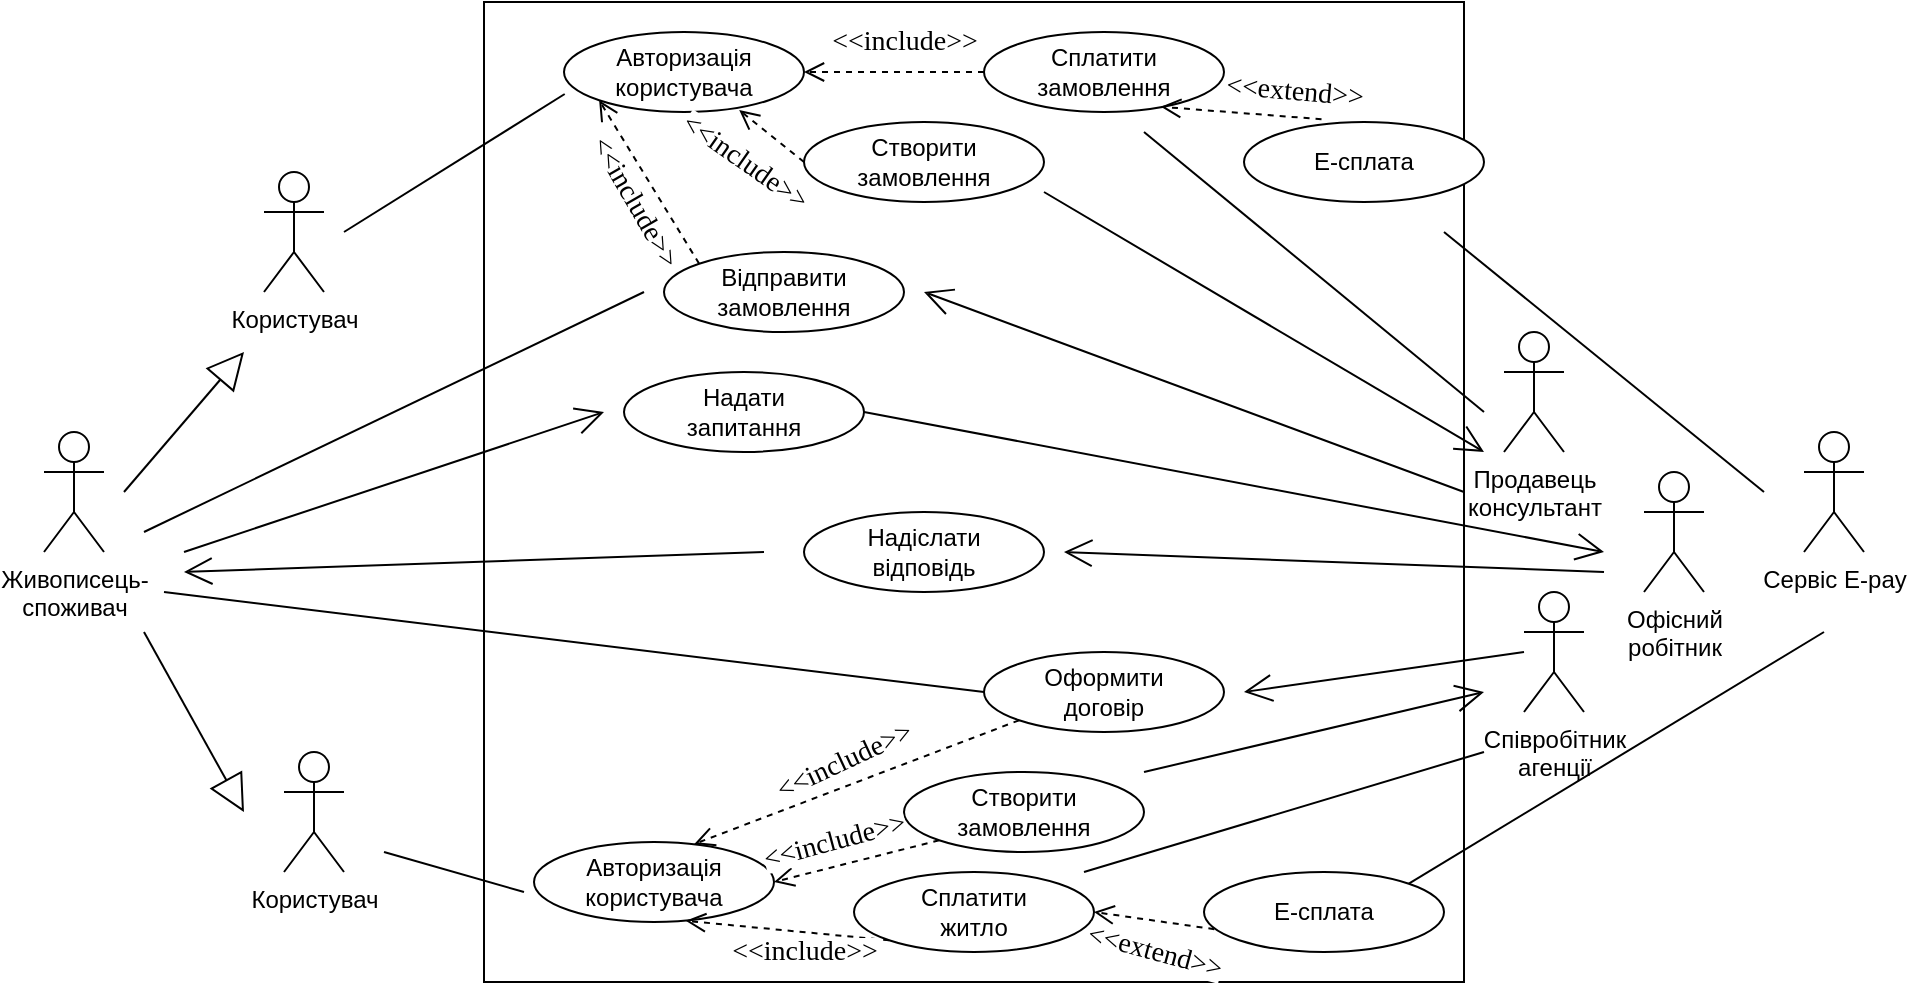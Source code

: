 <mxfile version="20.3.0" type="github"><diagram id="SD7wtVLWdLZqCJsdbgyi" name="Page-1"><mxGraphModel dx="1888" dy="547" grid="1" gridSize="10" guides="1" tooltips="1" connect="1" arrows="1" fold="1" page="1" pageScale="1" pageWidth="850" pageHeight="1100" math="0" shadow="0"><root><mxCell id="0"/><mxCell id="1" parent="0"/><mxCell id="GReP-WkLu_oh_rYfr5_h-1" value="" style="whiteSpace=wrap;html=1;aspect=fixed;" parent="1" vertex="1"><mxGeometry x="230" y="25" width="490" height="490" as="geometry"/></mxCell><mxCell id="GReP-WkLu_oh_rYfr5_h-2" value="Живописець-&lt;br&gt;споживач" style="shape=umlActor;verticalLabelPosition=bottom;verticalAlign=top;html=1;outlineConnect=0;" parent="1" vertex="1"><mxGeometry x="10" y="240" width="30" height="60" as="geometry"/></mxCell><mxCell id="GReP-WkLu_oh_rYfr5_h-4" value="Користувач" style="shape=umlActor;verticalLabelPosition=bottom;verticalAlign=top;html=1;outlineConnect=0;" parent="1" vertex="1"><mxGeometry x="120" y="110" width="30" height="60" as="geometry"/></mxCell><mxCell id="GReP-WkLu_oh_rYfr5_h-5" value="Авторизація користувача" style="ellipse;whiteSpace=wrap;html=1;" parent="1" vertex="1"><mxGeometry x="270" y="40" width="120" height="40" as="geometry"/></mxCell><mxCell id="GReP-WkLu_oh_rYfr5_h-6" value="Сервіс Е-pay" style="shape=umlActor;verticalLabelPosition=bottom;verticalAlign=top;html=1;outlineConnect=0;" parent="1" vertex="1"><mxGeometry x="890" y="240" width="30" height="60" as="geometry"/></mxCell><mxCell id="GReP-WkLu_oh_rYfr5_h-7" value="Сплатити замовлення" style="ellipse;whiteSpace=wrap;html=1;" parent="1" vertex="1"><mxGeometry x="480" y="40" width="120" height="40" as="geometry"/></mxCell><mxCell id="GReP-WkLu_oh_rYfr5_h-8" value="Е-сплата" style="ellipse;whiteSpace=wrap;html=1;" parent="1" vertex="1"><mxGeometry x="610" y="85" width="120" height="40" as="geometry"/></mxCell><mxCell id="GReP-WkLu_oh_rYfr5_h-19" value="" style="html=1;verticalAlign=bottom;endArrow=open;dashed=1;endSize=8;rounded=0;exitX=0;exitY=0.5;exitDx=0;exitDy=0;entryX=1;entryY=0.5;entryDx=0;entryDy=0;" parent="1" source="GReP-WkLu_oh_rYfr5_h-7" target="GReP-WkLu_oh_rYfr5_h-5" edge="1"><mxGeometry x="-0.108" y="-21" relative="1" as="geometry"><mxPoint x="500" y="270" as="sourcePoint"/><mxPoint x="420" y="270" as="targetPoint"/><Array as="points"/><mxPoint as="offset"/></mxGeometry></mxCell><mxCell id="GReP-WkLu_oh_rYfr5_h-21" value="" style="html=1;verticalAlign=bottom;endArrow=open;dashed=1;endSize=8;rounded=0;exitX=0.323;exitY=-0.035;exitDx=0;exitDy=0;exitPerimeter=0;entryX=0.737;entryY=0.935;entryDx=0;entryDy=0;entryPerimeter=0;" parent="1" source="GReP-WkLu_oh_rYfr5_h-8" target="GReP-WkLu_oh_rYfr5_h-7" edge="1"><mxGeometry x="0.587" y="25" relative="1" as="geometry"><mxPoint x="400" y="70" as="sourcePoint"/><mxPoint x="580" y="100" as="targetPoint"/><Array as="points"/><mxPoint as="offset"/></mxGeometry></mxCell><mxCell id="GReP-WkLu_oh_rYfr5_h-23" value="&lt;span style=&quot;background-color: rgb(255, 255, 255);&quot;&gt;&lt;font style=&quot;font-size: 14px;&quot; face=&quot;Times New Roman&quot;&gt;&amp;lt;&amp;lt;include&amp;gt;&amp;gt;&lt;/font&gt;&lt;/span&gt;" style="text;html=1;align=center;verticalAlign=middle;resizable=0;points=[];autosize=1;strokeColor=none;fillColor=none;rotation=0;" parent="1" vertex="1"><mxGeometry x="390" y="30" width="100" height="30" as="geometry"/></mxCell><mxCell id="GReP-WkLu_oh_rYfr5_h-24" value="&lt;font style=&quot;font-size: 14px;&quot; face=&quot;Times New Roman&quot;&gt;&amp;lt;&amp;lt;extend&amp;gt;&amp;gt;&lt;/font&gt;" style="text;html=1;align=center;verticalAlign=middle;resizable=0;points=[];autosize=1;strokeColor=none;fillColor=none;rotation=5;" parent="1" vertex="1"><mxGeometry x="590" y="55" width="90" height="30" as="geometry"/></mxCell><mxCell id="GReP-WkLu_oh_rYfr5_h-25" value="" style="endArrow=none;html=1;rounded=0;fontFamily=Times New Roman;fontSize=14;entryX=0.003;entryY=0.775;entryDx=0;entryDy=0;entryPerimeter=0;" parent="1" target="GReP-WkLu_oh_rYfr5_h-5" edge="1"><mxGeometry width="50" height="50" relative="1" as="geometry"><mxPoint x="160" y="140" as="sourcePoint"/><mxPoint x="480" y="240" as="targetPoint"/></mxGeometry></mxCell><mxCell id="GReP-WkLu_oh_rYfr5_h-26" value="&lt;br&gt;" style="endArrow=block;endSize=16;endFill=0;html=1;rounded=0;fontFamily=Times New Roman;fontSize=14;" parent="1" edge="1"><mxGeometry width="160" relative="1" as="geometry"><mxPoint x="50" y="270" as="sourcePoint"/><mxPoint x="110" y="200" as="targetPoint"/></mxGeometry></mxCell><mxCell id="GReP-WkLu_oh_rYfr5_h-27" value="Користувач" style="shape=umlActor;verticalLabelPosition=bottom;verticalAlign=top;html=1;outlineConnect=0;" parent="1" vertex="1"><mxGeometry x="130" y="400" width="30" height="60" as="geometry"/></mxCell><mxCell id="GReP-WkLu_oh_rYfr5_h-28" value="&lt;br&gt;" style="endArrow=block;endSize=16;endFill=0;html=1;rounded=0;fontFamily=Times New Roman;fontSize=14;" parent="1" edge="1"><mxGeometry width="160" relative="1" as="geometry"><mxPoint x="60" y="340" as="sourcePoint"/><mxPoint x="110" y="430" as="targetPoint"/></mxGeometry></mxCell><mxCell id="GReP-WkLu_oh_rYfr5_h-29" value="Авторизація користувача" style="ellipse;whiteSpace=wrap;html=1;" parent="1" vertex="1"><mxGeometry x="255" y="445" width="120" height="40" as="geometry"/></mxCell><mxCell id="GReP-WkLu_oh_rYfr5_h-30" value="" style="endArrow=none;html=1;rounded=0;fontFamily=Times New Roman;fontSize=14;" parent="1" edge="1"><mxGeometry width="50" height="50" relative="1" as="geometry"><mxPoint x="180" y="450" as="sourcePoint"/><mxPoint x="250" y="470" as="targetPoint"/></mxGeometry></mxCell><mxCell id="GReP-WkLu_oh_rYfr5_h-31" value="Створити замовлення" style="ellipse;whiteSpace=wrap;html=1;" parent="1" vertex="1"><mxGeometry x="440" y="410" width="120" height="40" as="geometry"/></mxCell><mxCell id="GReP-WkLu_oh_rYfr5_h-32" value="" style="html=1;verticalAlign=bottom;endArrow=open;dashed=1;endSize=8;rounded=0;exitX=0;exitY=1;exitDx=0;exitDy=0;entryX=1;entryY=0.5;entryDx=0;entryDy=0;" parent="1" source="GReP-WkLu_oh_rYfr5_h-31" target="GReP-WkLu_oh_rYfr5_h-29" edge="1"><mxGeometry x="-0.108" y="-21" relative="1" as="geometry"><mxPoint x="470" y="445" as="sourcePoint"/><mxPoint x="350" y="425" as="targetPoint"/><Array as="points"/><mxPoint as="offset"/></mxGeometry></mxCell><mxCell id="GReP-WkLu_oh_rYfr5_h-33" value="&lt;span style=&quot;background-color: rgb(255, 255, 255);&quot;&gt;&lt;font style=&quot;font-size: 14px;&quot; face=&quot;Times New Roman&quot;&gt;&amp;lt;&amp;lt;include&amp;gt;&amp;gt;&lt;/font&gt;&lt;/span&gt;" style="text;html=1;align=center;verticalAlign=middle;resizable=0;points=[];autosize=1;strokeColor=none;fillColor=none;rotation=-15;" parent="1" vertex="1"><mxGeometry x="355" y="430" width="100" height="30" as="geometry"/></mxCell><mxCell id="GReP-WkLu_oh_rYfr5_h-34" value="Оформити &lt;br&gt;договір" style="ellipse;whiteSpace=wrap;html=1;" parent="1" vertex="1"><mxGeometry x="480" y="350" width="120" height="40" as="geometry"/></mxCell><mxCell id="GReP-WkLu_oh_rYfr5_h-35" value="" style="html=1;verticalAlign=bottom;endArrow=open;dashed=1;endSize=8;rounded=0;exitX=0;exitY=1;exitDx=0;exitDy=0;entryX=0.668;entryY=0.025;entryDx=0;entryDy=0;entryPerimeter=0;" parent="1" source="GReP-WkLu_oh_rYfr5_h-34" target="GReP-WkLu_oh_rYfr5_h-29" edge="1"><mxGeometry x="-0.108" y="-21" relative="1" as="geometry"><mxPoint x="520" y="90" as="sourcePoint"/><mxPoint x="400" y="70" as="targetPoint"/><Array as="points"/><mxPoint as="offset"/></mxGeometry></mxCell><mxCell id="GReP-WkLu_oh_rYfr5_h-36" value="&lt;span style=&quot;background-color: rgb(255, 255, 255);&quot;&gt;&lt;font style=&quot;font-size: 14px;&quot; face=&quot;Times New Roman&quot;&gt;&amp;lt;&amp;lt;include&amp;gt;&amp;gt;&lt;/font&gt;&lt;/span&gt;" style="text;html=1;align=center;verticalAlign=middle;resizable=0;points=[];autosize=1;strokeColor=none;fillColor=none;rotation=-25;" parent="1" vertex="1"><mxGeometry x="360" y="390" width="100" height="30" as="geometry"/></mxCell><mxCell id="GReP-WkLu_oh_rYfr5_h-37" value="Співробітник &lt;br&gt;агенції" style="shape=umlActor;verticalLabelPosition=bottom;verticalAlign=top;html=1;outlineConnect=0;" parent="1" vertex="1"><mxGeometry x="750" y="320" width="30" height="60" as="geometry"/></mxCell><mxCell id="GReP-WkLu_oh_rYfr5_h-38" value="Сплатити &lt;br&gt;житло" style="ellipse;whiteSpace=wrap;html=1;" parent="1" vertex="1"><mxGeometry x="415" y="460" width="120" height="40" as="geometry"/></mxCell><mxCell id="GReP-WkLu_oh_rYfr5_h-39" value="" style="endArrow=none;html=1;rounded=0;fontFamily=Times New Roman;fontSize=14;" parent="1" edge="1"><mxGeometry width="50" height="50" relative="1" as="geometry"><mxPoint x="730" y="400" as="sourcePoint"/><mxPoint x="530" y="460" as="targetPoint"/></mxGeometry></mxCell><mxCell id="GReP-WkLu_oh_rYfr5_h-42" value="" style="html=1;verticalAlign=bottom;endArrow=open;dashed=1;endSize=8;rounded=0;exitX=0;exitY=1;exitDx=0;exitDy=0;entryX=0.632;entryY=0.985;entryDx=0;entryDy=0;entryPerimeter=0;" parent="1" source="GReP-WkLu_oh_rYfr5_h-38" target="GReP-WkLu_oh_rYfr5_h-29" edge="1"><mxGeometry x="-0.108" y="-21" relative="1" as="geometry"><mxPoint x="450" y="425" as="sourcePoint"/><mxPoint x="330" y="405" as="targetPoint"/><Array as="points"/><mxPoint as="offset"/></mxGeometry></mxCell><mxCell id="GReP-WkLu_oh_rYfr5_h-43" value="&lt;span style=&quot;background-color: rgb(255, 255, 255);&quot;&gt;&lt;font style=&quot;font-size: 14px;&quot; face=&quot;Times New Roman&quot;&gt;&amp;lt;&amp;lt;include&amp;gt;&amp;gt;&lt;/font&gt;&lt;/span&gt;" style="text;html=1;align=center;verticalAlign=middle;resizable=0;points=[];autosize=1;strokeColor=none;fillColor=none;rotation=0;" parent="1" vertex="1"><mxGeometry x="340" y="485" width="100" height="30" as="geometry"/></mxCell><mxCell id="GReP-WkLu_oh_rYfr5_h-46" value="Е-сплата" style="ellipse;whiteSpace=wrap;html=1;" parent="1" vertex="1"><mxGeometry x="590" y="460" width="120" height="40" as="geometry"/></mxCell><mxCell id="GReP-WkLu_oh_rYfr5_h-47" value="" style="endArrow=none;html=1;rounded=0;fontFamily=Times New Roman;fontSize=14;" parent="1" edge="1"><mxGeometry width="50" height="50" relative="1" as="geometry"><mxPoint x="870" y="270" as="sourcePoint"/><mxPoint x="710" y="140" as="targetPoint"/></mxGeometry></mxCell><mxCell id="GReP-WkLu_oh_rYfr5_h-48" value="" style="endArrow=none;html=1;rounded=0;fontFamily=Times New Roman;fontSize=14;entryX=1;entryY=0;entryDx=0;entryDy=0;" parent="1" target="GReP-WkLu_oh_rYfr5_h-46" edge="1"><mxGeometry width="50" height="50" relative="1" as="geometry"><mxPoint x="900" y="340" as="sourcePoint"/><mxPoint x="290.36" y="91" as="targetPoint"/></mxGeometry></mxCell><mxCell id="GReP-WkLu_oh_rYfr5_h-49" value="" style="html=1;verticalAlign=bottom;endArrow=open;dashed=1;endSize=8;rounded=0;exitX=0.043;exitY=0.715;exitDx=0;exitDy=0;exitPerimeter=0;entryX=1;entryY=0.5;entryDx=0;entryDy=0;" parent="1" source="GReP-WkLu_oh_rYfr5_h-46" target="GReP-WkLu_oh_rYfr5_h-38" edge="1"><mxGeometry x="-0.108" y="-21" relative="1" as="geometry"><mxPoint x="590" y="470" as="sourcePoint"/><mxPoint x="530" y="470" as="targetPoint"/><Array as="points"/><mxPoint as="offset"/></mxGeometry></mxCell><mxCell id="GReP-WkLu_oh_rYfr5_h-51" value="&lt;span style=&quot;background-color: rgb(255, 255, 255);&quot;&gt;&lt;font style=&quot;font-size: 14px;&quot; face=&quot;Times New Roman&quot;&gt;&amp;lt;&amp;lt;extend&amp;gt;&amp;gt;&lt;/font&gt;&lt;/span&gt;" style="text;html=1;align=center;verticalAlign=middle;resizable=0;points=[];autosize=1;strokeColor=none;fillColor=none;rotation=15;" parent="1" vertex="1"><mxGeometry x="520" y="485" width="90" height="30" as="geometry"/></mxCell><mxCell id="GReP-WkLu_oh_rYfr5_h-52" value="Продавець&lt;br&gt;консультант" style="shape=umlActor;verticalLabelPosition=bottom;verticalAlign=top;html=1;outlineConnect=0;" parent="1" vertex="1"><mxGeometry x="740" y="190" width="30" height="60" as="geometry"/></mxCell><mxCell id="GReP-WkLu_oh_rYfr5_h-53" value="" style="endArrow=none;html=1;rounded=0;fontFamily=Times New Roman;fontSize=14;" parent="1" edge="1"><mxGeometry width="50" height="50" relative="1" as="geometry"><mxPoint x="730" y="230" as="sourcePoint"/><mxPoint x="560" y="90" as="targetPoint"/></mxGeometry></mxCell><mxCell id="GReP-WkLu_oh_rYfr5_h-54" value="Створити замовлення" style="ellipse;whiteSpace=wrap;html=1;" parent="1" vertex="1"><mxGeometry x="390" y="85" width="120" height="40" as="geometry"/></mxCell><mxCell id="GReP-WkLu_oh_rYfr5_h-55" value="" style="html=1;verticalAlign=bottom;endArrow=open;dashed=1;endSize=8;rounded=0;exitX=0;exitY=0.5;exitDx=0;exitDy=0;entryX=0.73;entryY=0.975;entryDx=0;entryDy=0;entryPerimeter=0;" parent="1" source="GReP-WkLu_oh_rYfr5_h-54" target="GReP-WkLu_oh_rYfr5_h-5" edge="1"><mxGeometry x="-0.108" y="-21" relative="1" as="geometry"><mxPoint x="400" y="135" as="sourcePoint"/><mxPoint x="360" y="90" as="targetPoint"/><Array as="points"/><mxPoint as="offset"/></mxGeometry></mxCell><mxCell id="GReP-WkLu_oh_rYfr5_h-57" value="&lt;span style=&quot;background-color: rgb(255, 255, 255);&quot;&gt;&lt;font style=&quot;font-size: 14px;&quot; face=&quot;Times New Roman&quot;&gt;&amp;lt;&amp;lt;include&amp;gt;&amp;gt;&lt;/font&gt;&lt;/span&gt;" style="text;html=1;align=center;verticalAlign=middle;resizable=0;points=[];autosize=1;strokeColor=none;fillColor=none;rotation=35;" parent="1" vertex="1"><mxGeometry x="310" y="90" width="100" height="30" as="geometry"/></mxCell><mxCell id="GReP-WkLu_oh_rYfr5_h-58" value="" style="endArrow=open;endFill=1;endSize=12;html=1;rounded=0;fontFamily=Times New Roman;fontSize=14;" parent="1" edge="1"><mxGeometry width="160" relative="1" as="geometry"><mxPoint x="510" y="120" as="sourcePoint"/><mxPoint x="730" y="250" as="targetPoint"/></mxGeometry></mxCell><mxCell id="GReP-WkLu_oh_rYfr5_h-59" value="Відправити замовлення" style="ellipse;whiteSpace=wrap;html=1;" parent="1" vertex="1"><mxGeometry x="320" y="150" width="120" height="40" as="geometry"/></mxCell><mxCell id="GReP-WkLu_oh_rYfr5_h-60" value="" style="html=1;verticalAlign=bottom;endArrow=open;dashed=1;endSize=8;rounded=0;exitX=0;exitY=0;exitDx=0;exitDy=0;entryX=0;entryY=1;entryDx=0;entryDy=0;" parent="1" source="GReP-WkLu_oh_rYfr5_h-59" target="GReP-WkLu_oh_rYfr5_h-5" edge="1"><mxGeometry x="-0.108" y="-21" relative="1" as="geometry"><mxPoint x="555" y="225" as="sourcePoint"/><mxPoint x="435" y="205" as="targetPoint"/><Array as="points"/><mxPoint as="offset"/></mxGeometry></mxCell><mxCell id="GReP-WkLu_oh_rYfr5_h-61" value="&lt;span style=&quot;background-color: rgb(255, 255, 255);&quot;&gt;&lt;font style=&quot;font-size: 14px;&quot; face=&quot;Times New Roman&quot;&gt;&amp;lt;&amp;lt;include&amp;gt;&amp;gt;&lt;/font&gt;&lt;/span&gt;" style="text;html=1;align=center;verticalAlign=middle;resizable=0;points=[];autosize=1;strokeColor=none;fillColor=none;rotation=60;" parent="1" vertex="1"><mxGeometry x="255" y="110" width="100" height="30" as="geometry"/></mxCell><mxCell id="GReP-WkLu_oh_rYfr5_h-63" value="" style="endArrow=none;html=1;rounded=0;fontFamily=Times New Roman;fontSize=14;" parent="1" edge="1"><mxGeometry width="50" height="50" relative="1" as="geometry"><mxPoint x="60" y="290" as="sourcePoint"/><mxPoint x="310" y="170" as="targetPoint"/></mxGeometry></mxCell><mxCell id="GReP-WkLu_oh_rYfr5_h-64" value="" style="endArrow=open;endFill=1;endSize=12;html=1;rounded=0;fontFamily=Times New Roman;fontSize=14;exitX=1;exitY=0.5;exitDx=0;exitDy=0;" parent="1" source="GReP-WkLu_oh_rYfr5_h-1" edge="1"><mxGeometry width="160" relative="1" as="geometry"><mxPoint x="740" y="370" as="sourcePoint"/><mxPoint x="450" y="170" as="targetPoint"/></mxGeometry></mxCell><mxCell id="GReP-WkLu_oh_rYfr5_h-66" value="" style="endArrow=open;endFill=1;endSize=12;html=1;rounded=0;fontFamily=Times New Roman;fontSize=14;" parent="1" edge="1"><mxGeometry width="160" relative="1" as="geometry"><mxPoint x="750" y="350" as="sourcePoint"/><mxPoint x="610" y="370" as="targetPoint"/></mxGeometry></mxCell><mxCell id="GReP-WkLu_oh_rYfr5_h-67" value="" style="endArrow=open;endFill=1;endSize=12;html=1;rounded=0;fontFamily=Times New Roman;fontSize=14;" parent="1" edge="1"><mxGeometry width="160" relative="1" as="geometry"><mxPoint x="560" y="410" as="sourcePoint"/><mxPoint x="730" y="370" as="targetPoint"/></mxGeometry></mxCell><mxCell id="GReP-WkLu_oh_rYfr5_h-68" value="Надати &lt;br&gt;запитання" style="ellipse;whiteSpace=wrap;html=1;" parent="1" vertex="1"><mxGeometry x="300" y="210" width="120" height="40" as="geometry"/></mxCell><mxCell id="GReP-WkLu_oh_rYfr5_h-69" value="" style="endArrow=none;html=1;rounded=0;fontFamily=Times New Roman;fontSize=14;entryX=0;entryY=0.5;entryDx=0;entryDy=0;" parent="1" target="GReP-WkLu_oh_rYfr5_h-34" edge="1"><mxGeometry width="50" height="50" relative="1" as="geometry"><mxPoint x="70" y="320" as="sourcePoint"/><mxPoint x="320" y="180" as="targetPoint"/></mxGeometry></mxCell><mxCell id="GReP-WkLu_oh_rYfr5_h-70" value="Надіслати &lt;br&gt;відповідь" style="ellipse;whiteSpace=wrap;html=1;" parent="1" vertex="1"><mxGeometry x="390" y="280" width="120" height="40" as="geometry"/></mxCell><mxCell id="GReP-WkLu_oh_rYfr5_h-71" value="" style="endArrow=open;endFill=1;endSize=12;html=1;rounded=0;fontFamily=Times New Roman;fontSize=14;" parent="1" edge="1"><mxGeometry width="160" relative="1" as="geometry"><mxPoint x="80" y="300" as="sourcePoint"/><mxPoint x="290" y="230" as="targetPoint"/></mxGeometry></mxCell><mxCell id="GReP-WkLu_oh_rYfr5_h-72" value="" style="endArrow=open;endFill=1;endSize=12;html=1;rounded=0;fontFamily=Times New Roman;fontSize=14;" parent="1" edge="1"><mxGeometry width="160" relative="1" as="geometry"><mxPoint x="370" y="300" as="sourcePoint"/><mxPoint x="80" y="310" as="targetPoint"/></mxGeometry></mxCell><mxCell id="GReP-WkLu_oh_rYfr5_h-73" value="Офісний &lt;br&gt;робітник" style="shape=umlActor;verticalLabelPosition=bottom;verticalAlign=top;html=1;outlineConnect=0;" parent="1" vertex="1"><mxGeometry x="810" y="260" width="30" height="60" as="geometry"/></mxCell><mxCell id="GReP-WkLu_oh_rYfr5_h-74" value="" style="endArrow=open;endFill=1;endSize=12;html=1;rounded=0;fontFamily=Times New Roman;fontSize=14;exitX=1;exitY=0.5;exitDx=0;exitDy=0;" parent="1" source="GReP-WkLu_oh_rYfr5_h-68" edge="1"><mxGeometry width="160" relative="1" as="geometry"><mxPoint x="380" y="260" as="sourcePoint"/><mxPoint x="790" y="300" as="targetPoint"/></mxGeometry></mxCell><mxCell id="GReP-WkLu_oh_rYfr5_h-76" value="" style="endArrow=open;endFill=1;endSize=12;html=1;rounded=0;fontFamily=Times New Roman;fontSize=14;" parent="1" edge="1"><mxGeometry width="160" relative="1" as="geometry"><mxPoint x="790" y="310" as="sourcePoint"/><mxPoint x="520" y="300" as="targetPoint"/></mxGeometry></mxCell></root></mxGraphModel></diagram></mxfile>